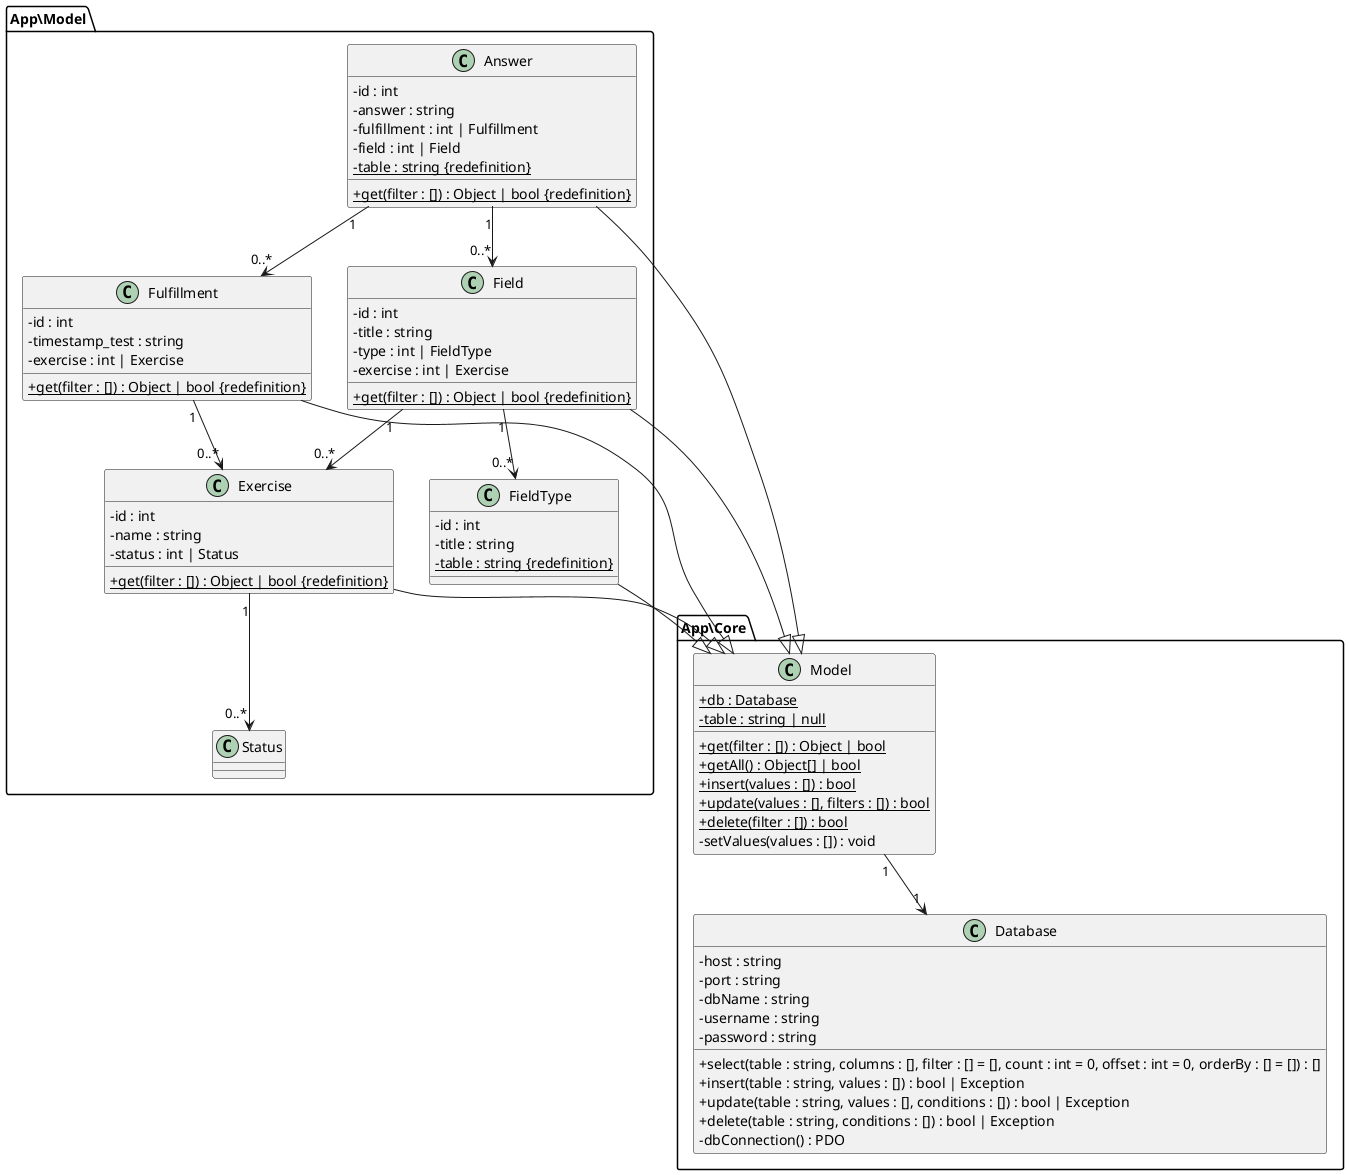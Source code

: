 @startuml

skinparam classAttributeIconSize 0

package App\Core{
    class Model {
        + {static} db : Database
        - {static} table : string | null
        + {static} get(filter : []) : Object | bool
        + {static} getAll() : Object[] | bool
        + {static} insert(values : []) : bool
        + {static} update(values : [], filters : []) : bool
        + {static} delete(filter : []) : bool
        - setValues(values : []) : void
    }

    class Database {
        - host : string
        - port : string
        - dbName : string
        - username : string
        - password : string
        + select(table : string, columns : [], filter : [] = [], count : int = 0, offset : int = 0, orderBy : [] = []) : []
        + insert(table : string, values : []) : bool | Exception
        + update(table : string, values : [], conditions : []) : bool | Exception
        + delete(table : string, conditions : []) : bool | Exception
        - dbConnection() : PDO
    }

    Model "1" --> "1" Database
}

package App\Model{
    class Answer{
        - id : int
        - answer : string
        - fulfillment : int | Fulfillment
        - field : int | Field
        - {static} table : string {redefinition}
        + {static} get(filter : []) : Object | bool {redefinition}
    }
    Answer "1" --> "0..*" Fulfillment
    Answer "1" --> "0..*" Field

    class Field{
        - id : int
        - title : string
        - type : int | FieldType
        - exercise : int | Exercise
        + {static} get(filter : []) : Object | bool {redefinition}
    }
    Field "1" --> "0..*" FieldType
    Field "1" --> "0..*" Exercise

    class Exercise{
        - id : int
        - name : string
        - status : int | Status
        + {static} get(filter : []) : Object | bool {redefinition}
    }
    Exercise "1" --> "0..*" Status

    class FieldType{
        - id : int
        - title : string
        - {static} table : string {redefinition}
    }

    class Fulfillment{
        - id : int
        - timestamp_test : string
        - exercise : int | Exercise
        + {static} get(filter : []) : Object | bool {redefinition}
    }
    Fulfillment "1" --> "0..*" Exercise
}

Answer --|> Model
Field --|> Model
Exercise --|> Model
FieldType --|> Model
Fulfillment --|> Model

@enduml